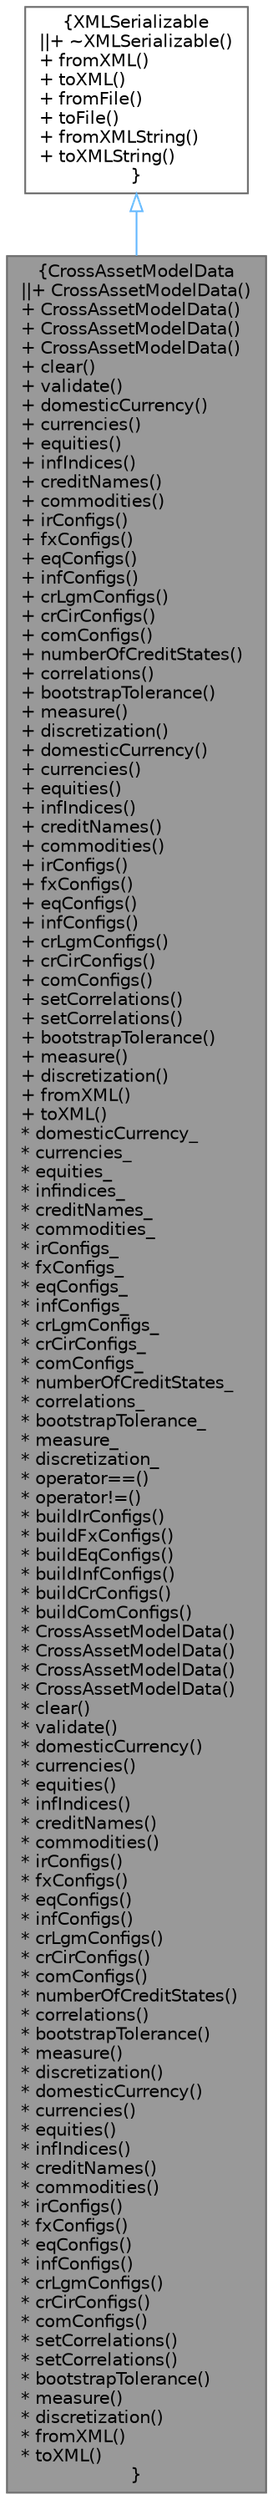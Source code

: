 digraph "CrossAssetModelData"
{
 // INTERACTIVE_SVG=YES
 // LATEX_PDF_SIZE
  bgcolor="transparent";
  edge [fontname=Helvetica,fontsize=10,labelfontname=Helvetica,labelfontsize=10];
  node [fontname=Helvetica,fontsize=10,shape=box,height=0.2,width=0.4];
  Node1 [label="{CrossAssetModelData\n||+ CrossAssetModelData()\l+ CrossAssetModelData()\l+ CrossAssetModelData()\l+ CrossAssetModelData()\l+ clear()\l+ validate()\l+ domesticCurrency()\l+ currencies()\l+ equities()\l+ infIndices()\l+ creditNames()\l+ commodities()\l+ irConfigs()\l+ fxConfigs()\l+ eqConfigs()\l+ infConfigs()\l+ crLgmConfigs()\l+ crCirConfigs()\l+ comConfigs()\l+ numberOfCreditStates()\l+ correlations()\l+ bootstrapTolerance()\l+ measure()\l+ discretization()\l+ domesticCurrency()\l+ currencies()\l+ equities()\l+ infIndices()\l+ creditNames()\l+ commodities()\l+ irConfigs()\l+ fxConfigs()\l+ eqConfigs()\l+ infConfigs()\l+ crLgmConfigs()\l+ crCirConfigs()\l+ comConfigs()\l+ setCorrelations()\l+ setCorrelations()\l+ bootstrapTolerance()\l+ measure()\l+ discretization()\l+ fromXML()\l+ toXML()\l* domesticCurrency_\l* currencies_\l* equities_\l* infindices_\l* creditNames_\l* commodities_\l* irConfigs_\l* fxConfigs_\l* eqConfigs_\l* infConfigs_\l* crLgmConfigs_\l* crCirConfigs_\l* comConfigs_\l* numberOfCreditStates_\l* correlations_\l* bootstrapTolerance_\l* measure_\l* discretization_\l* operator==()\l* operator!=()\l* buildIrConfigs()\l* buildFxConfigs()\l* buildEqConfigs()\l* buildInfConfigs()\l* buildCrConfigs()\l* buildComConfigs()\l* CrossAssetModelData()\l* CrossAssetModelData()\l* CrossAssetModelData()\l* CrossAssetModelData()\l* clear()\l* validate()\l* domesticCurrency()\l* currencies()\l* equities()\l* infIndices()\l* creditNames()\l* commodities()\l* irConfigs()\l* fxConfigs()\l* eqConfigs()\l* infConfigs()\l* crLgmConfigs()\l* crCirConfigs()\l* comConfigs()\l* numberOfCreditStates()\l* correlations()\l* bootstrapTolerance()\l* measure()\l* discretization()\l* domesticCurrency()\l* currencies()\l* equities()\l* infIndices()\l* creditNames()\l* commodities()\l* irConfigs()\l* fxConfigs()\l* eqConfigs()\l* infConfigs()\l* crLgmConfigs()\l* crCirConfigs()\l* comConfigs()\l* setCorrelations()\l* setCorrelations()\l* bootstrapTolerance()\l* measure()\l* discretization()\l* fromXML()\l* toXML()\l}",height=0.2,width=0.4,color="gray40", fillcolor="grey60", style="filled", fontcolor="black",tooltip="Cross Asset Model Parameters."];
  Node2 -> Node1 [dir="back",color="steelblue1",style="solid",arrowtail="onormal"];
  Node2 [label="{XMLSerializable\n||+ ~XMLSerializable()\l+ fromXML()\l+ toXML()\l+ fromFile()\l+ toFile()\l+ fromXMLString()\l+ toXMLString()\l}",height=0.2,width=0.4,color="gray40", fillcolor="white", style="filled",URL="$classore_1_1data_1_1_x_m_l_serializable.html",tooltip="Base class for all serializable classes."];
}
